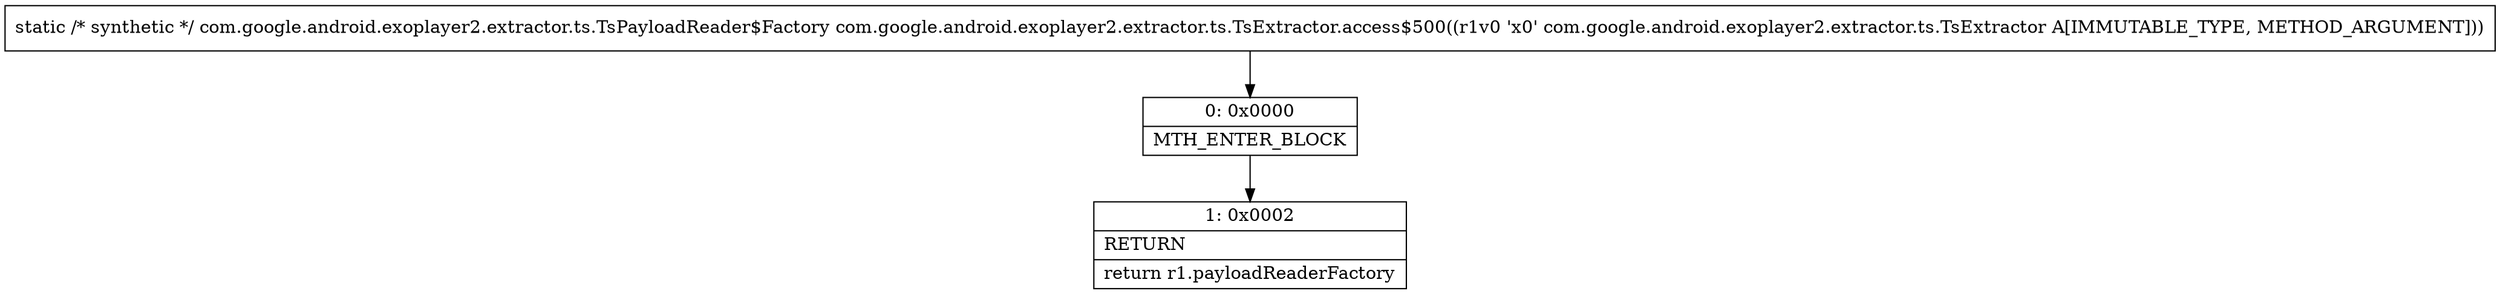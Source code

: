 digraph "CFG forcom.google.android.exoplayer2.extractor.ts.TsExtractor.access$500(Lcom\/google\/android\/exoplayer2\/extractor\/ts\/TsExtractor;)Lcom\/google\/android\/exoplayer2\/extractor\/ts\/TsPayloadReader$Factory;" {
Node_0 [shape=record,label="{0\:\ 0x0000|MTH_ENTER_BLOCK\l}"];
Node_1 [shape=record,label="{1\:\ 0x0002|RETURN\l|return r1.payloadReaderFactory\l}"];
MethodNode[shape=record,label="{static \/* synthetic *\/ com.google.android.exoplayer2.extractor.ts.TsPayloadReader$Factory com.google.android.exoplayer2.extractor.ts.TsExtractor.access$500((r1v0 'x0' com.google.android.exoplayer2.extractor.ts.TsExtractor A[IMMUTABLE_TYPE, METHOD_ARGUMENT])) }"];
MethodNode -> Node_0;
Node_0 -> Node_1;
}

